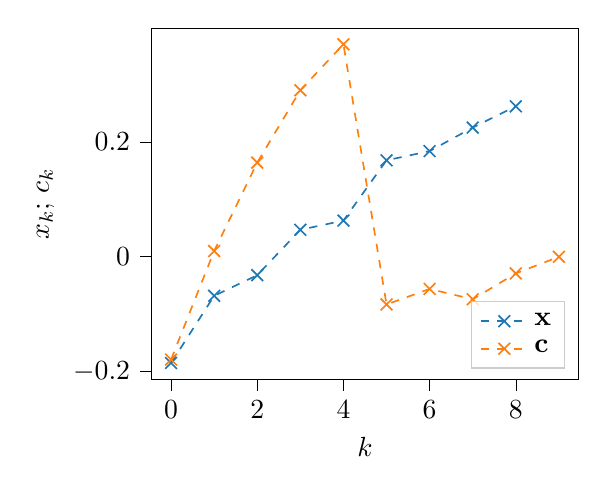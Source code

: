 % This file was created with tikzplotlib v0.10.1.
\begin{tikzpicture}

\definecolor{darkgray176}{RGB}{176,176,176}
\definecolor{darkorange25512714}{RGB}{255,127,14}
\definecolor{lightgray204}{RGB}{204,204,204}
\definecolor{steelblue31119180}{RGB}{31,119,180}

\begin{axis}[
legend cell align={left},
legend style={
  fill opacity=0.8,
  draw opacity=1,
  text opacity=1,
  at={(0.97,0.03)},
  anchor=south east,
  draw=lightgray204
},
tick align=outside,
tick pos=left,
width=7cm,
x grid style={darkgray176},
xlabel={\(\displaystyle k\)},
xmin=-0.45, xmax=9.45,
xtick style={color=black},
y grid style={darkgray176},
ylabel={\(\displaystyle x_k\); \(\displaystyle c_k\)},
ymin=-0.213, ymax=0.398,
ytick style={color=black}
]
\addplot [semithick, steelblue31119180, dashed, mark=x, mark size=3, mark options={solid}]
table {%
0 -0.185
1 -0.068
2 -0.032
3 0.047
4 0.063
5 0.168
6 0.184
7 0.225
8 0.262
};
\addlegendentry{$\mathbf{x}$}
\addplot [semithick, darkorange25512714, dashed, mark=x, mark size=3, mark options={solid}]
table {%
0 -0.179
1 0.01
2 0.164
3 0.29
4 0.37
5 -0.083
6 -0.056
7 -0.074
8 -0.029
9 0
};
\addlegendentry{$\mathbf{c}$}
\end{axis}

\end{tikzpicture}

